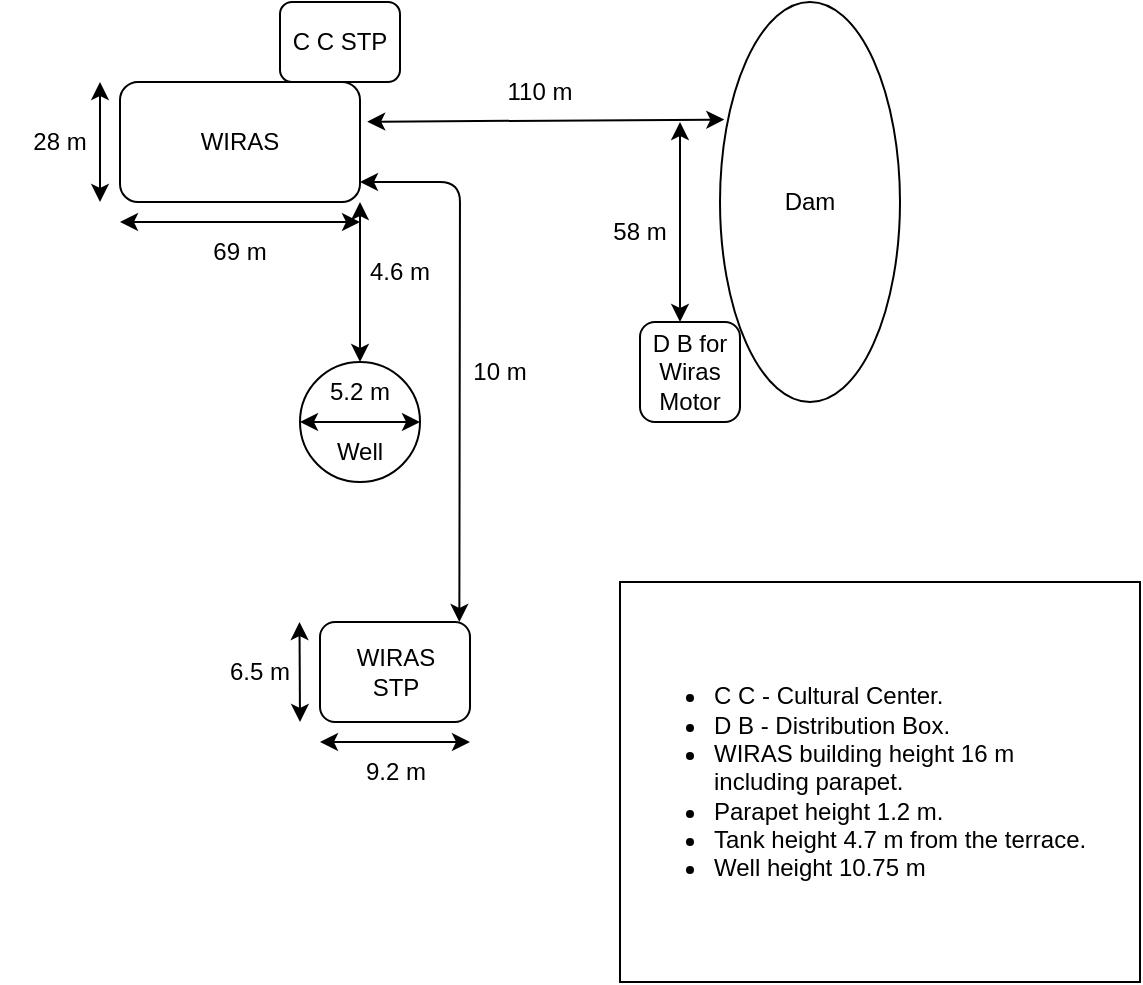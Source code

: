<mxfile>
    <diagram id="RB_qXmBkz8vxku327aK6" name="Page-1">
        <mxGraphModel dx="624" dy="478" grid="1" gridSize="10" guides="1" tooltips="1" connect="1" arrows="1" fold="1" page="1" pageScale="1" pageWidth="850" pageHeight="1100" background="none" math="0" shadow="0">
            <root>
                <mxCell id="0"/>
                <mxCell id="1" parent="0"/>
                <mxCell id="2" value="WIRAS" style="rounded=1;whiteSpace=wrap;html=1;" parent="1" vertex="1">
                    <mxGeometry x="80" y="270" width="120" height="60" as="geometry"/>
                </mxCell>
                <mxCell id="3" value="C C STP" style="rounded=1;whiteSpace=wrap;html=1;" parent="1" vertex="1">
                    <mxGeometry x="160" y="230" width="60" height="40" as="geometry"/>
                </mxCell>
                <mxCell id="4" value="" style="ellipse;whiteSpace=wrap;html=1;direction=south;" parent="1" vertex="1">
                    <mxGeometry x="380" y="230" width="90" height="200" as="geometry"/>
                </mxCell>
                <mxCell id="5" value="" style="endArrow=classic;startArrow=classic;html=1;exitX=1.03;exitY=0.331;exitDx=0;exitDy=0;exitPerimeter=0;entryX=0.294;entryY=0.976;entryDx=0;entryDy=0;entryPerimeter=0;" parent="1" source="2" target="4" edge="1">
                    <mxGeometry width="50" height="50" relative="1" as="geometry">
                        <mxPoint x="230" y="340" as="sourcePoint"/>
                        <mxPoint x="280" y="290" as="targetPoint"/>
                    </mxGeometry>
                </mxCell>
                <mxCell id="6" value="110 m" style="text;html=1;strokeColor=none;fillColor=none;align=center;verticalAlign=middle;whiteSpace=wrap;rounded=0;" parent="1" vertex="1">
                    <mxGeometry x="260" y="260" width="60" height="30" as="geometry"/>
                </mxCell>
                <mxCell id="7" value="" style="endArrow=classic;startArrow=classic;html=1;" parent="1" edge="1">
                    <mxGeometry width="50" height="50" relative="1" as="geometry">
                        <mxPoint x="70" y="330" as="sourcePoint"/>
                        <mxPoint x="70" y="270" as="targetPoint"/>
                    </mxGeometry>
                </mxCell>
                <mxCell id="8" value="28 m" style="text;html=1;strokeColor=none;fillColor=none;align=center;verticalAlign=middle;whiteSpace=wrap;rounded=0;" parent="1" vertex="1">
                    <mxGeometry x="20" y="285" width="60" height="30" as="geometry"/>
                </mxCell>
                <mxCell id="9" value="" style="endArrow=classic;startArrow=classic;html=1;" parent="1" edge="1">
                    <mxGeometry width="50" height="50" relative="1" as="geometry">
                        <mxPoint x="80" y="340" as="sourcePoint"/>
                        <mxPoint x="200" y="340" as="targetPoint"/>
                    </mxGeometry>
                </mxCell>
                <mxCell id="10" value="69 m" style="text;html=1;strokeColor=none;fillColor=none;align=center;verticalAlign=middle;whiteSpace=wrap;rounded=0;" parent="1" vertex="1">
                    <mxGeometry x="110" y="340" width="60" height="30" as="geometry"/>
                </mxCell>
                <mxCell id="11" value="D B for Wiras Motor" style="rounded=1;whiteSpace=wrap;html=1;" parent="1" vertex="1">
                    <mxGeometry x="340" y="390" width="50" height="50" as="geometry"/>
                </mxCell>
                <mxCell id="12" value="" style="endArrow=classic;startArrow=classic;html=1;exitX=0.4;exitY=0;exitDx=0;exitDy=0;exitPerimeter=0;" parent="1" source="11" edge="1">
                    <mxGeometry width="50" height="50" relative="1" as="geometry">
                        <mxPoint x="310" y="370" as="sourcePoint"/>
                        <mxPoint x="360" y="290" as="targetPoint"/>
                    </mxGeometry>
                </mxCell>
                <mxCell id="13" value="58 m" style="text;html=1;strokeColor=none;fillColor=none;align=center;verticalAlign=middle;whiteSpace=wrap;rounded=0;" parent="1" vertex="1">
                    <mxGeometry x="310" y="330" width="60" height="30" as="geometry"/>
                </mxCell>
                <mxCell id="15" value="Dam" style="text;html=1;strokeColor=none;fillColor=none;align=center;verticalAlign=middle;whiteSpace=wrap;rounded=0;" parent="1" vertex="1">
                    <mxGeometry x="395" y="315" width="60" height="30" as="geometry"/>
                </mxCell>
                <mxCell id="16" value="" style="ellipse;whiteSpace=wrap;html=1;" parent="1" vertex="1">
                    <mxGeometry x="170" y="410" width="60" height="60" as="geometry"/>
                </mxCell>
                <mxCell id="17" value="" style="endArrow=classic;startArrow=classic;html=1;entryX=1;entryY=1;entryDx=0;entryDy=0;exitX=0.5;exitY=0;exitDx=0;exitDy=0;" parent="1" source="16" target="2" edge="1">
                    <mxGeometry width="50" height="50" relative="1" as="geometry">
                        <mxPoint x="260" y="440" as="sourcePoint"/>
                        <mxPoint x="310" y="390" as="targetPoint"/>
                    </mxGeometry>
                </mxCell>
                <mxCell id="18" value="4.6 m" style="text;html=1;strokeColor=none;fillColor=none;align=center;verticalAlign=middle;whiteSpace=wrap;rounded=0;" parent="1" vertex="1">
                    <mxGeometry x="190" y="350" width="60" height="30" as="geometry"/>
                </mxCell>
                <mxCell id="19" value="" style="rounded=1;whiteSpace=wrap;html=1;" parent="1" vertex="1">
                    <mxGeometry x="180" y="540" width="75" height="50" as="geometry"/>
                </mxCell>
                <mxCell id="20" value="WIRAS STP" style="text;html=1;strokeColor=none;fillColor=none;align=center;verticalAlign=middle;whiteSpace=wrap;rounded=0;" parent="1" vertex="1">
                    <mxGeometry x="187.5" y="550" width="60" height="30" as="geometry"/>
                </mxCell>
                <mxCell id="21" value="" style="endArrow=classic;startArrow=classic;html=1;exitX=0.929;exitY=0;exitDx=0;exitDy=0;exitPerimeter=0;" parent="1" source="19" edge="1">
                    <mxGeometry width="50" height="50" relative="1" as="geometry">
                        <mxPoint x="250" y="420" as="sourcePoint"/>
                        <mxPoint x="200" y="320" as="targetPoint"/>
                        <Array as="points">
                            <mxPoint x="250" y="320"/>
                        </Array>
                    </mxGeometry>
                </mxCell>
                <mxCell id="22" value="10 m" style="text;html=1;strokeColor=none;fillColor=none;align=center;verticalAlign=middle;whiteSpace=wrap;rounded=0;" parent="1" vertex="1">
                    <mxGeometry x="240" y="400" width="60" height="30" as="geometry"/>
                </mxCell>
                <mxCell id="23" value="" style="endArrow=classic;startArrow=classic;html=1;exitX=0;exitY=0.5;exitDx=0;exitDy=0;entryX=1;entryY=0.5;entryDx=0;entryDy=0;" parent="1" source="16" target="16" edge="1">
                    <mxGeometry width="50" height="50" relative="1" as="geometry">
                        <mxPoint x="200" y="480" as="sourcePoint"/>
                        <mxPoint x="250" y="430" as="targetPoint"/>
                    </mxGeometry>
                </mxCell>
                <mxCell id="24" value="5.2 m" style="text;html=1;strokeColor=none;fillColor=none;align=center;verticalAlign=middle;whiteSpace=wrap;rounded=0;" parent="1" vertex="1">
                    <mxGeometry x="170" y="410" width="60" height="30" as="geometry"/>
                </mxCell>
                <mxCell id="25" value="" style="endArrow=classic;startArrow=classic;html=1;" parent="1" edge="1">
                    <mxGeometry width="50" height="50" relative="1" as="geometry">
                        <mxPoint x="180" y="600" as="sourcePoint"/>
                        <mxPoint x="255" y="600" as="targetPoint"/>
                    </mxGeometry>
                </mxCell>
                <mxCell id="26" value="9.2 m" style="text;html=1;strokeColor=none;fillColor=none;align=center;verticalAlign=middle;whiteSpace=wrap;rounded=0;" parent="1" vertex="1">
                    <mxGeometry x="187.5" y="600" width="60" height="30" as="geometry"/>
                </mxCell>
                <mxCell id="27" value="" style="endArrow=classic;startArrow=classic;html=1;" parent="1" edge="1">
                    <mxGeometry width="50" height="50" relative="1" as="geometry">
                        <mxPoint x="170" y="590" as="sourcePoint"/>
                        <mxPoint x="169.75" y="540" as="targetPoint"/>
                    </mxGeometry>
                </mxCell>
                <mxCell id="28" value="6.5 m" style="text;html=1;strokeColor=none;fillColor=none;align=center;verticalAlign=middle;whiteSpace=wrap;rounded=0;" parent="1" vertex="1">
                    <mxGeometry x="120" y="550" width="60" height="30" as="geometry"/>
                </mxCell>
                <mxCell id="29" value="" style="rounded=0;whiteSpace=wrap;html=1;" parent="1" vertex="1">
                    <mxGeometry x="330" y="520" width="260" height="200" as="geometry"/>
                </mxCell>
                <mxCell id="30" value="&lt;div&gt;&lt;ul&gt;&lt;li&gt;&lt;span&gt;C C - Cultural Center.&lt;/span&gt;&lt;/li&gt;&lt;li&gt;D B - Distribution Box.&lt;/li&gt;&lt;li&gt;&lt;span&gt;WIRAS building height 16 m including parapet.&amp;nbsp;&lt;/span&gt;&lt;/li&gt;&lt;li&gt;&lt;span&gt;Parapet height 1.2 m.&amp;nbsp;&lt;/span&gt;&lt;/li&gt;&lt;li&gt;&lt;span&gt;Tank height 4.7 m from the terrace.&lt;/span&gt;&lt;br&gt;&lt;/li&gt;&lt;li&gt;&lt;span&gt;Well height 10.75 m&lt;/span&gt;&lt;/li&gt;&lt;/ul&gt;&lt;/div&gt;" style="text;html=1;strokeColor=none;fillColor=none;align=left;verticalAlign=middle;whiteSpace=wrap;rounded=0;" parent="1" vertex="1">
                    <mxGeometry x="335" y="530" width="235" height="180" as="geometry"/>
                </mxCell>
                <mxCell id="32" value="Well" style="text;html=1;strokeColor=none;fillColor=none;align=center;verticalAlign=middle;whiteSpace=wrap;rounded=0;" parent="1" vertex="1">
                    <mxGeometry x="170" y="440" width="60" height="30" as="geometry"/>
                </mxCell>
            </root>
        </mxGraphModel>
    </diagram>
</mxfile>